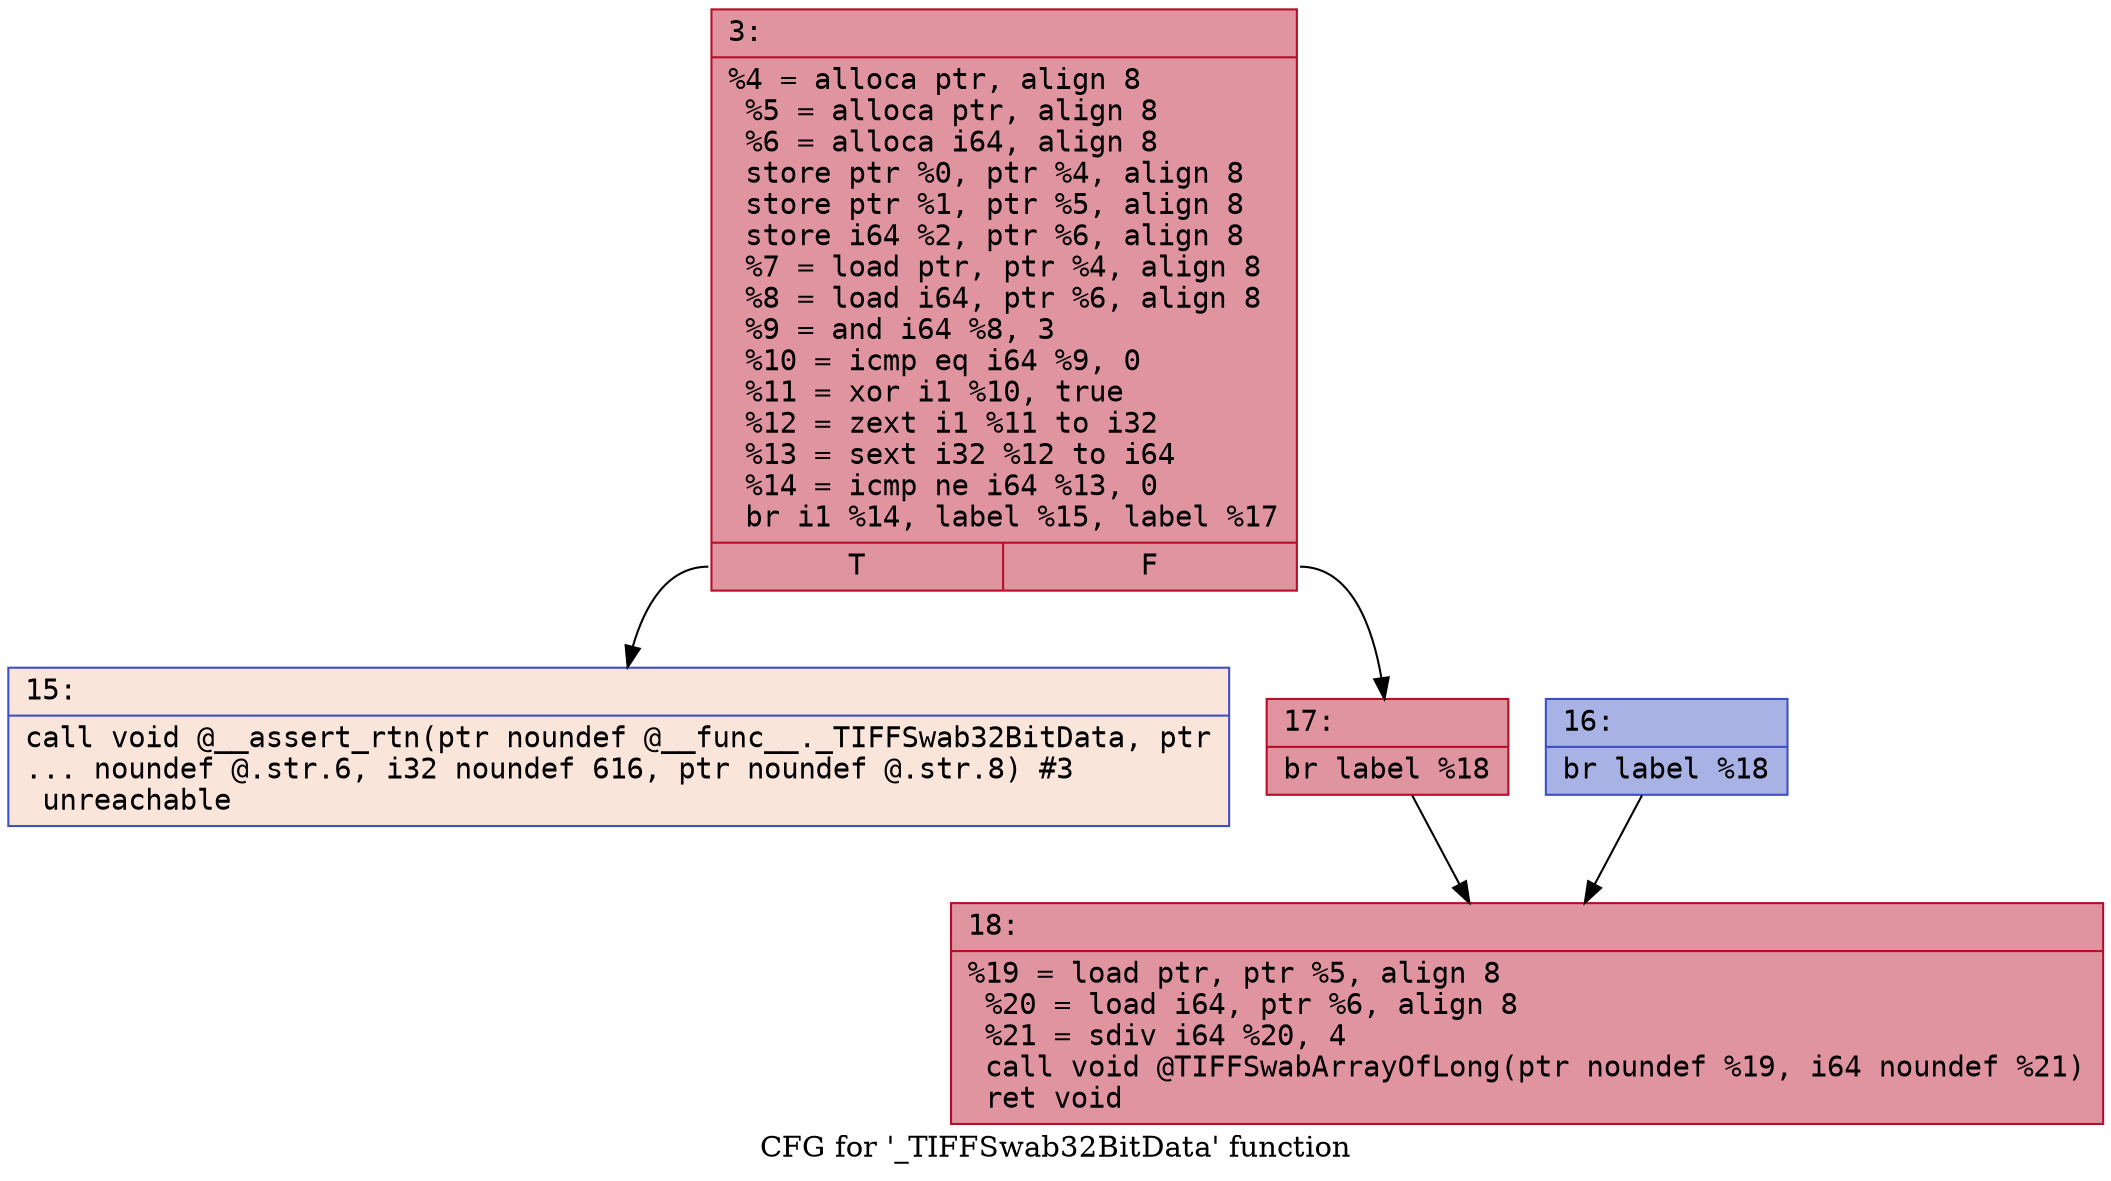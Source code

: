 digraph "CFG for '_TIFFSwab32BitData' function" {
	label="CFG for '_TIFFSwab32BitData' function";

	Node0x600002f0be30 [shape=record,color="#b70d28ff", style=filled, fillcolor="#b70d2870" fontname="Courier",label="{3:\l|  %4 = alloca ptr, align 8\l  %5 = alloca ptr, align 8\l  %6 = alloca i64, align 8\l  store ptr %0, ptr %4, align 8\l  store ptr %1, ptr %5, align 8\l  store i64 %2, ptr %6, align 8\l  %7 = load ptr, ptr %4, align 8\l  %8 = load i64, ptr %6, align 8\l  %9 = and i64 %8, 3\l  %10 = icmp eq i64 %9, 0\l  %11 = xor i1 %10, true\l  %12 = zext i1 %11 to i32\l  %13 = sext i32 %12 to i64\l  %14 = icmp ne i64 %13, 0\l  br i1 %14, label %15, label %17\l|{<s0>T|<s1>F}}"];
	Node0x600002f0be30:s0 -> Node0x600002f0be80[tooltip="3 -> 15\nProbability 0.00%" ];
	Node0x600002f0be30:s1 -> Node0x600002f0bf20[tooltip="3 -> 17\nProbability 100.00%" ];
	Node0x600002f0be80 [shape=record,color="#3d50c3ff", style=filled, fillcolor="#f4c5ad70" fontname="Courier",label="{15:\l|  call void @__assert_rtn(ptr noundef @__func__._TIFFSwab32BitData, ptr\l... noundef @.str.6, i32 noundef 616, ptr noundef @.str.8) #3\l  unreachable\l}"];
	Node0x600002f0bed0 [shape=record,color="#3d50c3ff", style=filled, fillcolor="#3d50c370" fontname="Courier",label="{16:\l|  br label %18\l}"];
	Node0x600002f0bed0 -> Node0x600002f0bf70[tooltip="16 -> 18\nProbability 100.00%" ];
	Node0x600002f0bf20 [shape=record,color="#b70d28ff", style=filled, fillcolor="#b70d2870" fontname="Courier",label="{17:\l|  br label %18\l}"];
	Node0x600002f0bf20 -> Node0x600002f0bf70[tooltip="17 -> 18\nProbability 100.00%" ];
	Node0x600002f0bf70 [shape=record,color="#b70d28ff", style=filled, fillcolor="#b70d2870" fontname="Courier",label="{18:\l|  %19 = load ptr, ptr %5, align 8\l  %20 = load i64, ptr %6, align 8\l  %21 = sdiv i64 %20, 4\l  call void @TIFFSwabArrayOfLong(ptr noundef %19, i64 noundef %21)\l  ret void\l}"];
}
